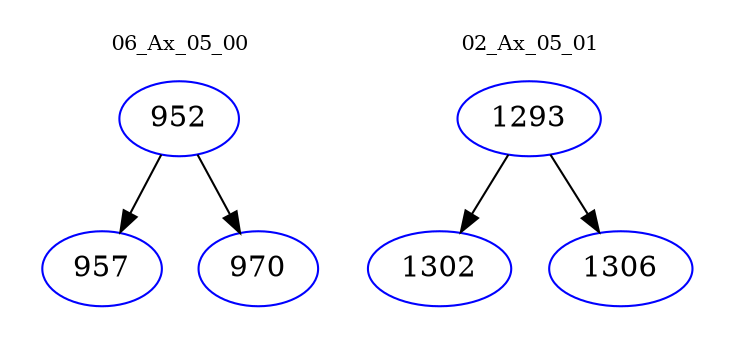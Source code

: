 digraph{
subgraph cluster_0 {
color = white
label = "06_Ax_05_00";
fontsize=10;
T0_952 [label="952", color="blue"]
T0_952 -> T0_957 [color="black"]
T0_957 [label="957", color="blue"]
T0_952 -> T0_970 [color="black"]
T0_970 [label="970", color="blue"]
}
subgraph cluster_1 {
color = white
label = "02_Ax_05_01";
fontsize=10;
T1_1293 [label="1293", color="blue"]
T1_1293 -> T1_1302 [color="black"]
T1_1302 [label="1302", color="blue"]
T1_1293 -> T1_1306 [color="black"]
T1_1306 [label="1306", color="blue"]
}
}
